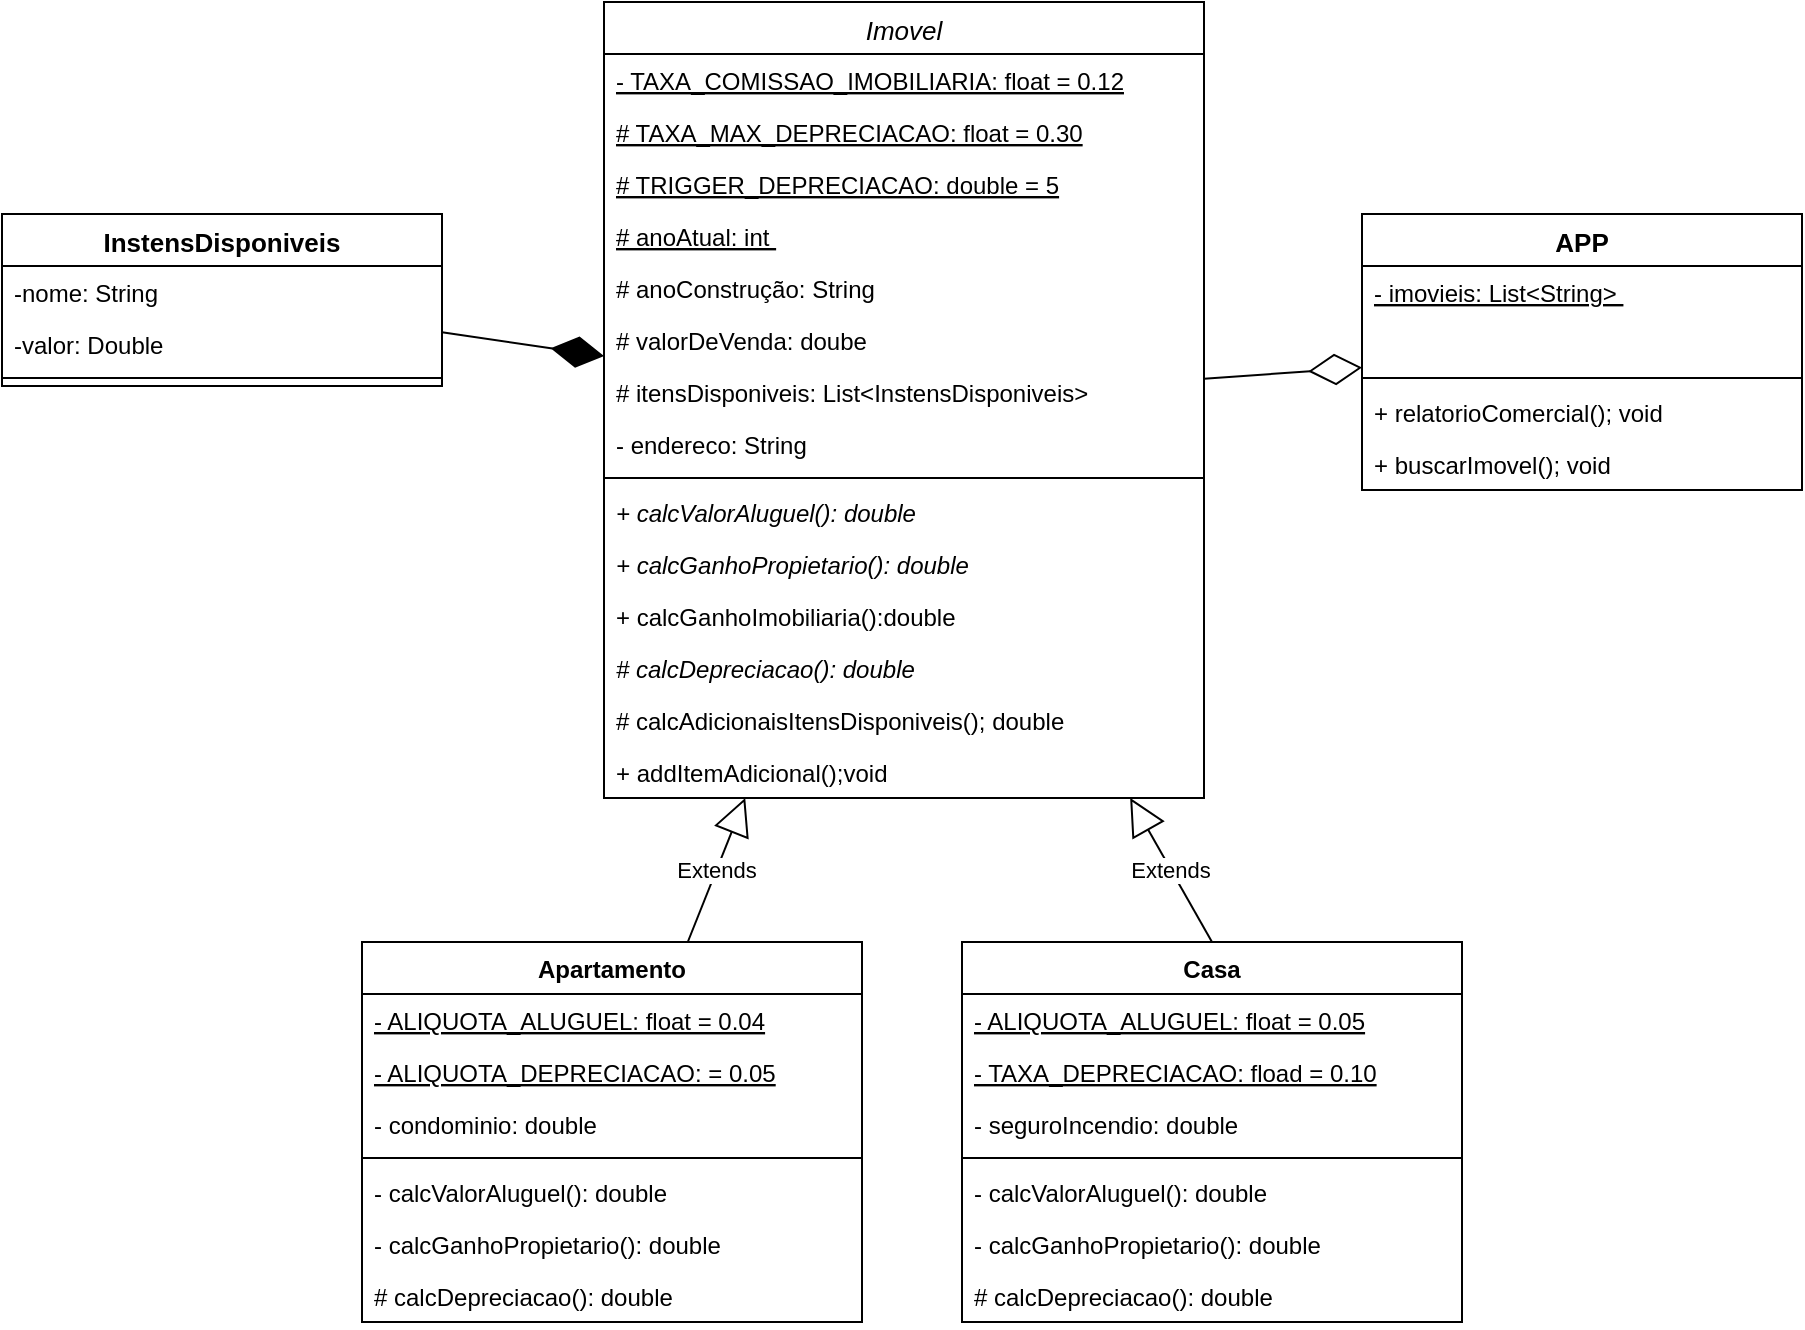 <mxfile version="21.1.2" type="device">
  <diagram name="Página-1" id="IhEPPV_OxwV58EzHUwT6">
    <mxGraphModel dx="1781" dy="1825" grid="1" gridSize="10" guides="1" tooltips="1" connect="1" arrows="1" fold="1" page="1" pageScale="1" pageWidth="827" pageHeight="1169" math="0" shadow="0">
      <root>
        <mxCell id="0" />
        <mxCell id="1" parent="0" />
        <mxCell id="NPJG7mD3QOWVBxm4tVdt-2" value="Imovel" style="swimlane;fontStyle=2;align=center;verticalAlign=top;childLayout=stackLayout;horizontal=1;startSize=26;horizontalStack=0;resizeParent=1;resizeParentMax=0;resizeLast=0;collapsible=1;marginBottom=0;fontSize=13;" parent="1" vertex="1">
          <mxGeometry x="291" y="-110" width="300" height="398" as="geometry" />
        </mxCell>
        <mxCell id="NPJG7mD3QOWVBxm4tVdt-72" value="- TAXA_COMISSAO_IMOBILIARIA: float = 0.12" style="text;strokeColor=none;fillColor=none;align=left;verticalAlign=top;spacingLeft=4;spacingRight=4;overflow=hidden;rotatable=0;points=[[0,0.5],[1,0.5]];portConstraint=eastwest;shadow=0;fontStyle=4" parent="NPJG7mD3QOWVBxm4tVdt-2" vertex="1">
          <mxGeometry y="26" width="300" height="26" as="geometry" />
        </mxCell>
        <mxCell id="0yZaRweIdktJyx501Hdi-37" value="# TAXA_MAX_DEPRECIACAO: float = 0.30" style="text;strokeColor=none;fillColor=none;align=left;verticalAlign=top;spacingLeft=4;spacingRight=4;overflow=hidden;rotatable=0;points=[[0,0.5],[1,0.5]];portConstraint=eastwest;shadow=0;fontStyle=4" parent="NPJG7mD3QOWVBxm4tVdt-2" vertex="1">
          <mxGeometry y="52" width="300" height="26" as="geometry" />
        </mxCell>
        <mxCell id="NxVUXpiWj4kAhJcI6WHI-5" value="# TRIGGER_DEPRECIACAO: double = 5" style="text;strokeColor=none;fillColor=none;align=left;verticalAlign=top;spacingLeft=4;spacingRight=4;overflow=hidden;rotatable=0;points=[[0,0.5],[1,0.5]];portConstraint=eastwest;shadow=0;fontStyle=4" parent="NPJG7mD3QOWVBxm4tVdt-2" vertex="1">
          <mxGeometry y="78" width="300" height="26" as="geometry" />
        </mxCell>
        <mxCell id="NxVUXpiWj4kAhJcI6WHI-3" value="# anoAtual: int " style="text;strokeColor=none;fillColor=none;align=left;verticalAlign=top;spacingLeft=4;spacingRight=4;overflow=hidden;rotatable=0;points=[[0,0.5],[1,0.5]];portConstraint=eastwest;shadow=0;fontStyle=4" parent="NPJG7mD3QOWVBxm4tVdt-2" vertex="1">
          <mxGeometry y="104" width="300" height="26" as="geometry" />
        </mxCell>
        <mxCell id="NPJG7mD3QOWVBxm4tVdt-17" value="# anoConstrução: String" style="text;strokeColor=none;fillColor=none;align=left;verticalAlign=top;spacingLeft=4;spacingRight=4;overflow=hidden;rotatable=0;points=[[0,0.5],[1,0.5]];portConstraint=eastwest;shadow=0;fontStyle=0" parent="NPJG7mD3QOWVBxm4tVdt-2" vertex="1">
          <mxGeometry y="130" width="300" height="26" as="geometry" />
        </mxCell>
        <mxCell id="NPJG7mD3QOWVBxm4tVdt-14" value="# valorDeVenda: doube" style="text;strokeColor=none;fillColor=none;align=left;verticalAlign=top;spacingLeft=4;spacingRight=4;overflow=hidden;rotatable=0;points=[[0,0.5],[1,0.5]];portConstraint=eastwest;" parent="NPJG7mD3QOWVBxm4tVdt-2" vertex="1">
          <mxGeometry y="156" width="300" height="26" as="geometry" />
        </mxCell>
        <mxCell id="NPJG7mD3QOWVBxm4tVdt-65" value="# itensDisponiveis: List&lt;InstensDisponiveis&gt; " style="text;strokeColor=none;fillColor=none;align=left;verticalAlign=top;spacingLeft=4;spacingRight=4;overflow=hidden;rotatable=0;points=[[0,0.5],[1,0.5]];portConstraint=eastwest;" parent="NPJG7mD3QOWVBxm4tVdt-2" vertex="1">
          <mxGeometry y="182" width="300" height="26" as="geometry" />
        </mxCell>
        <mxCell id="NPJG7mD3QOWVBxm4tVdt-15" value="- endereco: String" style="text;strokeColor=none;fillColor=none;align=left;verticalAlign=top;spacingLeft=4;spacingRight=4;overflow=hidden;rotatable=0;points=[[0,0.5],[1,0.5]];portConstraint=eastwest;" parent="NPJG7mD3QOWVBxm4tVdt-2" vertex="1">
          <mxGeometry y="208" width="300" height="26" as="geometry" />
        </mxCell>
        <mxCell id="NPJG7mD3QOWVBxm4tVdt-4" value="" style="line;strokeWidth=1;fillColor=none;align=left;verticalAlign=middle;spacingTop=-1;spacingLeft=3;spacingRight=3;rotatable=0;labelPosition=right;points=[];portConstraint=eastwest;strokeColor=inherit;" parent="NPJG7mD3QOWVBxm4tVdt-2" vertex="1">
          <mxGeometry y="234" width="300" height="8" as="geometry" />
        </mxCell>
        <mxCell id="NPJG7mD3QOWVBxm4tVdt-78" value="+ calcValorAluguel(): double" style="text;strokeColor=none;fillColor=none;align=left;verticalAlign=top;spacingLeft=4;spacingRight=4;overflow=hidden;rotatable=0;points=[[0,0.5],[1,0.5]];portConstraint=eastwest;fontStyle=2" parent="NPJG7mD3QOWVBxm4tVdt-2" vertex="1">
          <mxGeometry y="242" width="300" height="26" as="geometry" />
        </mxCell>
        <mxCell id="NxVUXpiWj4kAhJcI6WHI-12" value="+ calcGanhoPropietario(): double" style="text;strokeColor=none;fillColor=none;align=left;verticalAlign=top;spacingLeft=4;spacingRight=4;overflow=hidden;rotatable=0;points=[[0,0.5],[1,0.5]];portConstraint=eastwest;fontStyle=2" parent="NPJG7mD3QOWVBxm4tVdt-2" vertex="1">
          <mxGeometry y="268" width="300" height="26" as="geometry" />
        </mxCell>
        <mxCell id="0yZaRweIdktJyx501Hdi-26" value="+ calcGanhoImobiliaria():double" style="text;strokeColor=none;fillColor=none;align=left;verticalAlign=top;spacingLeft=4;spacingRight=4;overflow=hidden;rotatable=0;points=[[0,0.5],[1,0.5]];portConstraint=eastwest;fontStyle=0" parent="NPJG7mD3QOWVBxm4tVdt-2" vertex="1">
          <mxGeometry y="294" width="300" height="26" as="geometry" />
        </mxCell>
        <mxCell id="NPJG7mD3QOWVBxm4tVdt-74" value="# calcDepreciacao(): double" style="text;strokeColor=none;fillColor=none;align=left;verticalAlign=top;spacingLeft=4;spacingRight=4;overflow=hidden;rotatable=0;points=[[0,0.5],[1,0.5]];portConstraint=eastwest;fontStyle=2" parent="NPJG7mD3QOWVBxm4tVdt-2" vertex="1">
          <mxGeometry y="320" width="300" height="26" as="geometry" />
        </mxCell>
        <mxCell id="NxVUXpiWj4kAhJcI6WHI-11" value="# calcAdicionaisItensDisponiveis(); double" style="text;strokeColor=none;fillColor=none;align=left;verticalAlign=top;spacingLeft=4;spacingRight=4;overflow=hidden;rotatable=0;points=[[0,0.5],[1,0.5]];portConstraint=eastwest;fontStyle=0" parent="NPJG7mD3QOWVBxm4tVdt-2" vertex="1">
          <mxGeometry y="346" width="300" height="26" as="geometry" />
        </mxCell>
        <mxCell id="KgybD2NkIVu5NqHdKEvN-1" value="+ addItemAdicional();void" style="text;strokeColor=none;fillColor=none;align=left;verticalAlign=top;spacingLeft=4;spacingRight=4;overflow=hidden;rotatable=0;points=[[0,0.5],[1,0.5]];portConstraint=eastwest;fontStyle=0" parent="NPJG7mD3QOWVBxm4tVdt-2" vertex="1">
          <mxGeometry y="372" width="300" height="26" as="geometry" />
        </mxCell>
        <mxCell id="NPJG7mD3QOWVBxm4tVdt-10" value="Apartamento" style="swimlane;fontStyle=1;align=center;verticalAlign=top;childLayout=stackLayout;horizontal=1;startSize=26;horizontalStack=0;resizeParent=1;resizeParentMax=0;resizeLast=0;collapsible=1;marginBottom=0;" parent="1" vertex="1">
          <mxGeometry x="170" y="360" width="250" height="190" as="geometry" />
        </mxCell>
        <mxCell id="NPJG7mD3QOWVBxm4tVdt-11" value="- ALIQUOTA_ALUGUEL: float = 0.04" style="text;strokeColor=none;fillColor=none;align=left;verticalAlign=top;spacingLeft=4;spacingRight=4;overflow=hidden;rotatable=0;points=[[0,0.5],[1,0.5]];portConstraint=eastwest;fontStyle=4" parent="NPJG7mD3QOWVBxm4tVdt-10" vertex="1">
          <mxGeometry y="26" width="250" height="26" as="geometry" />
        </mxCell>
        <mxCell id="0yZaRweIdktJyx501Hdi-11" value="- ALIQUOTA_DEPRECIACAO: = 0.05" style="text;strokeColor=none;fillColor=none;align=left;verticalAlign=top;spacingLeft=4;spacingRight=4;overflow=hidden;rotatable=0;points=[[0,0.5],[1,0.5]];portConstraint=eastwest;fontStyle=4" parent="NPJG7mD3QOWVBxm4tVdt-10" vertex="1">
          <mxGeometry y="52" width="250" height="26" as="geometry" />
        </mxCell>
        <mxCell id="NPJG7mD3QOWVBxm4tVdt-21" value="- condominio: double" style="text;strokeColor=none;fillColor=none;align=left;verticalAlign=top;spacingLeft=4;spacingRight=4;overflow=hidden;rotatable=0;points=[[0,0.5],[1,0.5]];portConstraint=eastwest;" parent="NPJG7mD3QOWVBxm4tVdt-10" vertex="1">
          <mxGeometry y="78" width="250" height="26" as="geometry" />
        </mxCell>
        <mxCell id="NPJG7mD3QOWVBxm4tVdt-12" value="" style="line;strokeWidth=1;fillColor=none;align=left;verticalAlign=middle;spacingTop=-1;spacingLeft=3;spacingRight=3;rotatable=0;labelPosition=right;points=[];portConstraint=eastwest;strokeColor=inherit;" parent="NPJG7mD3QOWVBxm4tVdt-10" vertex="1">
          <mxGeometry y="104" width="250" height="8" as="geometry" />
        </mxCell>
        <mxCell id="0yZaRweIdktJyx501Hdi-34" value="- calcValorAluguel(): double" style="text;strokeColor=none;fillColor=none;align=left;verticalAlign=top;spacingLeft=4;spacingRight=4;overflow=hidden;rotatable=0;points=[[0,0.5],[1,0.5]];portConstraint=eastwest;" parent="NPJG7mD3QOWVBxm4tVdt-10" vertex="1">
          <mxGeometry y="112" width="250" height="26" as="geometry" />
        </mxCell>
        <mxCell id="NxVUXpiWj4kAhJcI6WHI-10" value="- calcGanhoPropietario(): double" style="text;strokeColor=none;fillColor=none;align=left;verticalAlign=top;spacingLeft=4;spacingRight=4;overflow=hidden;rotatable=0;points=[[0,0.5],[1,0.5]];portConstraint=eastwest;" parent="NPJG7mD3QOWVBxm4tVdt-10" vertex="1">
          <mxGeometry y="138" width="250" height="26" as="geometry" />
        </mxCell>
        <mxCell id="0yZaRweIdktJyx501Hdi-39" value="# calcDepreciacao(): double" style="text;strokeColor=none;fillColor=none;align=left;verticalAlign=top;spacingLeft=4;spacingRight=4;overflow=hidden;rotatable=0;points=[[0,0.5],[1,0.5]];portConstraint=eastwest;" parent="NPJG7mD3QOWVBxm4tVdt-10" vertex="1">
          <mxGeometry y="164" width="250" height="26" as="geometry" />
        </mxCell>
        <mxCell id="NPJG7mD3QOWVBxm4tVdt-28" value="Casa" style="swimlane;fontStyle=1;align=center;verticalAlign=top;childLayout=stackLayout;horizontal=1;startSize=26;horizontalStack=0;resizeParent=1;resizeParentMax=0;resizeLast=0;collapsible=1;marginBottom=0;" parent="1" vertex="1">
          <mxGeometry x="470" y="360" width="250" height="190" as="geometry" />
        </mxCell>
        <mxCell id="NPJG7mD3QOWVBxm4tVdt-29" value="- ALIQUOTA_ALUGUEL: float = 0.05" style="text;strokeColor=none;fillColor=none;align=left;verticalAlign=top;spacingLeft=4;spacingRight=4;overflow=hidden;rotatable=0;points=[[0,0.5],[1,0.5]];portConstraint=eastwest;fontStyle=4" parent="NPJG7mD3QOWVBxm4tVdt-28" vertex="1">
          <mxGeometry y="26" width="250" height="26" as="geometry" />
        </mxCell>
        <mxCell id="0yZaRweIdktJyx501Hdi-10" value="- TAXA_DEPRECIACAO: fload = 0.10" style="text;strokeColor=none;fillColor=none;align=left;verticalAlign=top;spacingLeft=4;spacingRight=4;overflow=hidden;rotatable=0;points=[[0,0.5],[1,0.5]];portConstraint=eastwest;fontStyle=4" parent="NPJG7mD3QOWVBxm4tVdt-28" vertex="1">
          <mxGeometry y="52" width="250" height="26" as="geometry" />
        </mxCell>
        <mxCell id="NPJG7mD3QOWVBxm4tVdt-31" value="- seguroIncendio: double" style="text;strokeColor=none;fillColor=none;align=left;verticalAlign=top;spacingLeft=4;spacingRight=4;overflow=hidden;rotatable=0;points=[[0,0.5],[1,0.5]];portConstraint=eastwest;" parent="NPJG7mD3QOWVBxm4tVdt-28" vertex="1">
          <mxGeometry y="78" width="250" height="26" as="geometry" />
        </mxCell>
        <mxCell id="NPJG7mD3QOWVBxm4tVdt-33" value="" style="line;strokeWidth=1;fillColor=none;align=left;verticalAlign=middle;spacingTop=-1;spacingLeft=3;spacingRight=3;rotatable=0;labelPosition=right;points=[];portConstraint=eastwest;strokeColor=inherit;" parent="NPJG7mD3QOWVBxm4tVdt-28" vertex="1">
          <mxGeometry y="104" width="250" height="8" as="geometry" />
        </mxCell>
        <mxCell id="0yZaRweIdktJyx501Hdi-35" value="- calcValorAluguel(): double" style="text;strokeColor=none;fillColor=none;align=left;verticalAlign=top;spacingLeft=4;spacingRight=4;overflow=hidden;rotatable=0;points=[[0,0.5],[1,0.5]];portConstraint=eastwest;" parent="NPJG7mD3QOWVBxm4tVdt-28" vertex="1">
          <mxGeometry y="112" width="250" height="26" as="geometry" />
        </mxCell>
        <mxCell id="NxVUXpiWj4kAhJcI6WHI-9" value="- calcGanhoPropietario(): double" style="text;strokeColor=none;fillColor=none;align=left;verticalAlign=top;spacingLeft=4;spacingRight=4;overflow=hidden;rotatable=0;points=[[0,0.5],[1,0.5]];portConstraint=eastwest;" parent="NPJG7mD3QOWVBxm4tVdt-28" vertex="1">
          <mxGeometry y="138" width="250" height="26" as="geometry" />
        </mxCell>
        <mxCell id="0yZaRweIdktJyx501Hdi-40" value="# calcDepreciacao(): double" style="text;strokeColor=none;fillColor=none;align=left;verticalAlign=top;spacingLeft=4;spacingRight=4;overflow=hidden;rotatable=0;points=[[0,0.5],[1,0.5]];portConstraint=eastwest;" parent="NPJG7mD3QOWVBxm4tVdt-28" vertex="1">
          <mxGeometry y="164" width="250" height="26" as="geometry" />
        </mxCell>
        <mxCell id="NPJG7mD3QOWVBxm4tVdt-44" value="APP" style="swimlane;fontStyle=1;align=center;verticalAlign=top;childLayout=stackLayout;horizontal=1;startSize=26;horizontalStack=0;resizeParent=1;resizeParentMax=0;resizeLast=0;collapsible=1;marginBottom=0;fontSize=13;" parent="1" vertex="1">
          <mxGeometry x="670" y="-4" width="220" height="138" as="geometry" />
        </mxCell>
        <mxCell id="NPJG7mD3QOWVBxm4tVdt-45" value="- imovieis: List&lt;String&gt; " style="text;strokeColor=none;fillColor=none;align=left;verticalAlign=top;spacingLeft=4;spacingRight=4;overflow=hidden;rotatable=0;points=[[0,0.5],[1,0.5]];portConstraint=eastwest;shadow=0;fontStyle=4" parent="NPJG7mD3QOWVBxm4tVdt-44" vertex="1">
          <mxGeometry y="26" width="220" height="26" as="geometry" />
        </mxCell>
        <mxCell id="NPJG7mD3QOWVBxm4tVdt-71" style="text;strokeColor=none;fillColor=none;align=left;verticalAlign=top;spacingLeft=4;spacingRight=4;overflow=hidden;rotatable=0;points=[[0,0.5],[1,0.5]];portConstraint=eastwest;shadow=0;fontStyle=4" parent="NPJG7mD3QOWVBxm4tVdt-44" vertex="1">
          <mxGeometry y="52" width="220" height="26" as="geometry" />
        </mxCell>
        <mxCell id="NPJG7mD3QOWVBxm4tVdt-50" value="" style="line;strokeWidth=1;fillColor=none;align=left;verticalAlign=middle;spacingTop=-1;spacingLeft=3;spacingRight=3;rotatable=0;labelPosition=right;points=[];portConstraint=eastwest;strokeColor=inherit;" parent="NPJG7mD3QOWVBxm4tVdt-44" vertex="1">
          <mxGeometry y="78" width="220" height="8" as="geometry" />
        </mxCell>
        <mxCell id="NPJG7mD3QOWVBxm4tVdt-53" value="+ relatorioComercial(); void&#xa;" style="text;strokeColor=none;fillColor=none;align=left;verticalAlign=top;spacingLeft=4;spacingRight=4;overflow=hidden;rotatable=0;points=[[0,0.5],[1,0.5]];portConstraint=eastwest;" parent="NPJG7mD3QOWVBxm4tVdt-44" vertex="1">
          <mxGeometry y="86" width="220" height="26" as="geometry" />
        </mxCell>
        <mxCell id="NPJG7mD3QOWVBxm4tVdt-54" value="+ buscarImovel(); void" style="text;strokeColor=none;fillColor=none;align=left;verticalAlign=top;spacingLeft=4;spacingRight=4;overflow=hidden;rotatable=0;points=[[0,0.5],[1,0.5]];portConstraint=eastwest;" parent="NPJG7mD3QOWVBxm4tVdt-44" vertex="1">
          <mxGeometry y="112" width="220" height="26" as="geometry" />
        </mxCell>
        <mxCell id="0yZaRweIdktJyx501Hdi-4" value="Extends" style="endArrow=block;endSize=16;endFill=0;html=1;rounded=0;" parent="1" source="NPJG7mD3QOWVBxm4tVdt-10" target="NPJG7mD3QOWVBxm4tVdt-2" edge="1">
          <mxGeometry width="160" relative="1" as="geometry">
            <mxPoint x="431" y="350" as="sourcePoint" />
            <mxPoint x="422" y="266" as="targetPoint" />
          </mxGeometry>
        </mxCell>
        <mxCell id="0yZaRweIdktJyx501Hdi-8" value="Extends" style="endArrow=block;endSize=16;endFill=0;html=1;rounded=0;exitX=0.5;exitY=0;exitDx=0;exitDy=0;" parent="1" source="NPJG7mD3QOWVBxm4tVdt-28" target="NPJG7mD3QOWVBxm4tVdt-2" edge="1">
          <mxGeometry width="160" relative="1" as="geometry">
            <mxPoint x="421" y="260" as="sourcePoint" />
            <mxPoint x="451" y="270" as="targetPoint" />
          </mxGeometry>
        </mxCell>
        <mxCell id="0yZaRweIdktJyx501Hdi-12" value="InstensDisponiveis" style="swimlane;fontStyle=1;align=center;verticalAlign=top;childLayout=stackLayout;horizontal=1;startSize=26;horizontalStack=0;resizeParent=1;resizeParentMax=0;resizeLast=0;collapsible=1;marginBottom=0;fontSize=13;" parent="1" vertex="1">
          <mxGeometry x="-10" y="-4" width="220" height="86" as="geometry" />
        </mxCell>
        <mxCell id="0yZaRweIdktJyx501Hdi-13" value="-nome: String" style="text;strokeColor=none;fillColor=none;align=left;verticalAlign=top;spacingLeft=4;spacingRight=4;overflow=hidden;rotatable=0;points=[[0,0.5],[1,0.5]];portConstraint=eastwest;shadow=0;fontStyle=0" parent="0yZaRweIdktJyx501Hdi-12" vertex="1">
          <mxGeometry y="26" width="220" height="26" as="geometry" />
        </mxCell>
        <mxCell id="0yZaRweIdktJyx501Hdi-14" value="-valor: Double" style="text;strokeColor=none;fillColor=none;align=left;verticalAlign=top;spacingLeft=4;spacingRight=4;overflow=hidden;rotatable=0;points=[[0,0.5],[1,0.5]];portConstraint=eastwest;shadow=0;fontStyle=0" parent="0yZaRweIdktJyx501Hdi-12" vertex="1">
          <mxGeometry y="52" width="220" height="26" as="geometry" />
        </mxCell>
        <mxCell id="0yZaRweIdktJyx501Hdi-15" value="" style="line;strokeWidth=1;fillColor=none;align=left;verticalAlign=middle;spacingTop=-1;spacingLeft=3;spacingRight=3;rotatable=0;labelPosition=right;points=[];portConstraint=eastwest;strokeColor=inherit;" parent="0yZaRweIdktJyx501Hdi-12" vertex="1">
          <mxGeometry y="78" width="220" height="8" as="geometry" />
        </mxCell>
        <mxCell id="0yZaRweIdktJyx501Hdi-24" value="" style="endArrow=diamondThin;endFill=0;endSize=24;html=1;rounded=0;" parent="1" source="NPJG7mD3QOWVBxm4tVdt-2" target="NPJG7mD3QOWVBxm4tVdt-44" edge="1">
          <mxGeometry width="160" relative="1" as="geometry">
            <mxPoint x="610" y="220" as="sourcePoint" />
            <mxPoint x="770" y="220" as="targetPoint" />
          </mxGeometry>
        </mxCell>
        <mxCell id="0yZaRweIdktJyx501Hdi-25" value="" style="endArrow=diamondThin;endFill=1;endSize=24;html=1;rounded=0;" parent="1" source="0yZaRweIdktJyx501Hdi-12" target="NPJG7mD3QOWVBxm4tVdt-2" edge="1">
          <mxGeometry width="160" relative="1" as="geometry">
            <mxPoint x="340" y="170" as="sourcePoint" />
            <mxPoint x="500" y="170" as="targetPoint" />
          </mxGeometry>
        </mxCell>
      </root>
    </mxGraphModel>
  </diagram>
</mxfile>
